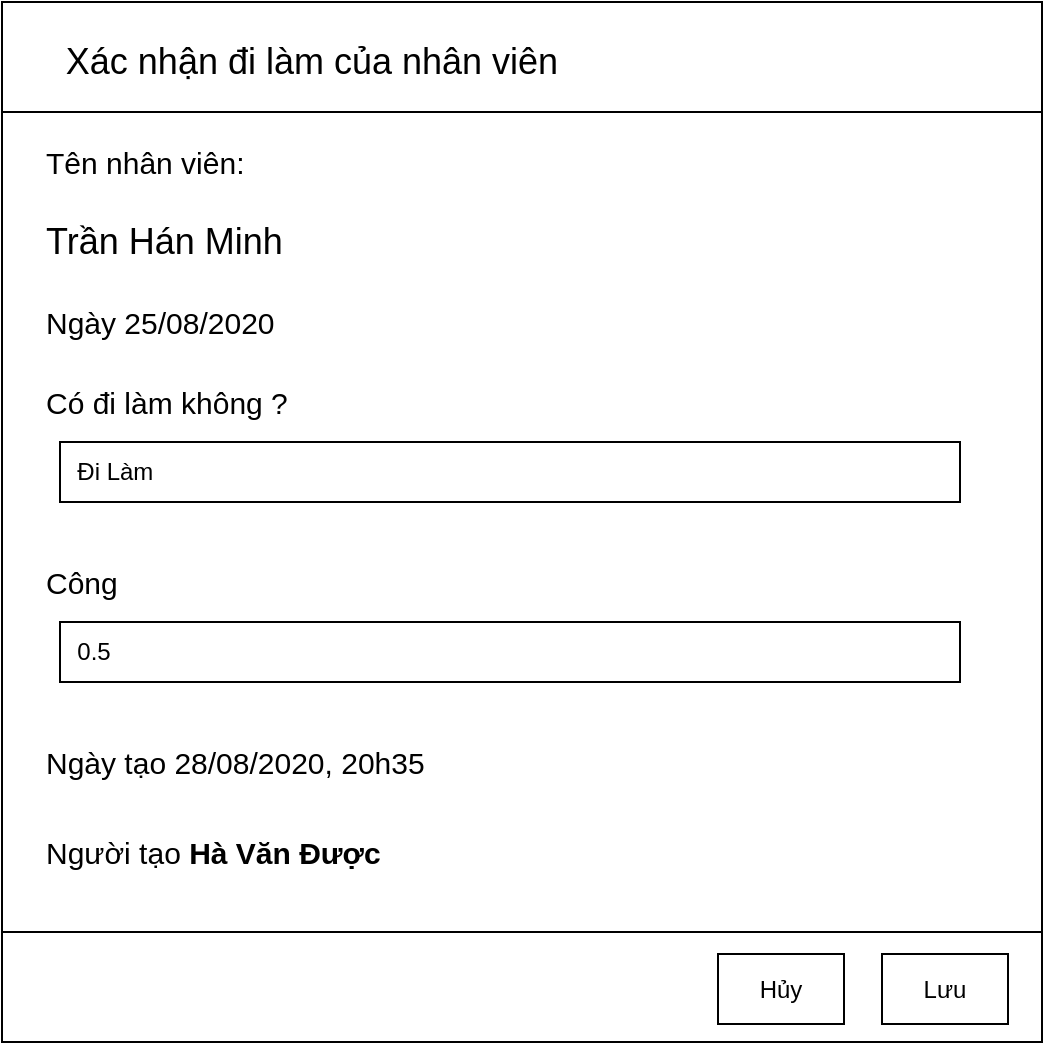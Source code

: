 <mxfile version="13.6.5" type="device"><diagram id="LBbAzYdKnTinw0-Asjdz" name="Page-1"><mxGraphModel dx="1483" dy="759" grid="1" gridSize="10" guides="1" tooltips="1" connect="1" arrows="1" fold="1" page="1" pageScale="1" pageWidth="827" pageHeight="1169" math="0" shadow="0"><root><mxCell id="0"/><mxCell id="1" parent="0"/><mxCell id="Tth0lLcGMlhmJDNIZV9p-1" value="" style="rounded=0;whiteSpace=wrap;html=1;" vertex="1" parent="1"><mxGeometry x="160" y="80" width="520" height="520" as="geometry"/></mxCell><mxCell id="Tth0lLcGMlhmJDNIZV9p-2" value="&lt;font style=&quot;font-size: 18px&quot;&gt;Xác nhận đi làm của nhân viên&lt;/font&gt;" style="text;html=1;strokeColor=none;fillColor=none;align=center;verticalAlign=middle;whiteSpace=wrap;rounded=0;" vertex="1" parent="1"><mxGeometry x="180" y="100" width="270" height="20" as="geometry"/></mxCell><mxCell id="Tth0lLcGMlhmJDNIZV9p-3" value="" style="line;strokeWidth=1;html=1;perimeter=backbonePerimeter;points=[];outlineConnect=0;" vertex="1" parent="1"><mxGeometry x="160" y="130" width="520" height="10" as="geometry"/></mxCell><mxCell id="Tth0lLcGMlhmJDNIZV9p-4" value="&lt;font style=&quot;font-size: 15px&quot;&gt;Tên nhân viên:&lt;/font&gt;" style="text;html=1;strokeColor=none;fillColor=none;align=left;verticalAlign=middle;whiteSpace=wrap;rounded=0;" vertex="1" parent="1"><mxGeometry x="180" y="150" width="160" height="20" as="geometry"/></mxCell><mxCell id="Tth0lLcGMlhmJDNIZV9p-5" value="&lt;font style=&quot;font-size: 18px&quot;&gt;Trần Hán Minh&lt;/font&gt;" style="text;html=1;strokeColor=none;fillColor=none;align=left;verticalAlign=middle;whiteSpace=wrap;rounded=0;" vertex="1" parent="1"><mxGeometry x="180" y="190" width="180" height="20" as="geometry"/></mxCell><mxCell id="Tth0lLcGMlhmJDNIZV9p-7" value="&lt;font style=&quot;font-size: 15px&quot;&gt;Ngày 25/08/2020&lt;/font&gt;" style="text;html=1;strokeColor=none;fillColor=none;align=left;verticalAlign=middle;whiteSpace=wrap;rounded=0;" vertex="1" parent="1"><mxGeometry x="180" y="230" width="160" height="20" as="geometry"/></mxCell><mxCell id="Tth0lLcGMlhmJDNIZV9p-8" value="&lt;font style=&quot;font-size: 15px&quot;&gt;Có đi làm không ?&lt;/font&gt;" style="text;html=1;strokeColor=none;fillColor=none;align=left;verticalAlign=middle;whiteSpace=wrap;rounded=0;" vertex="1" parent="1"><mxGeometry x="180" y="270" width="400" height="20" as="geometry"/></mxCell><mxCell id="Tth0lLcGMlhmJDNIZV9p-9" value="&amp;nbsp; Đi Làm" style="rounded=0;whiteSpace=wrap;html=1;strokeWidth=1;align=left;" vertex="1" parent="1"><mxGeometry x="189" y="300" width="450" height="30" as="geometry"/></mxCell><mxCell id="Tth0lLcGMlhmJDNIZV9p-10" value="&lt;font style=&quot;font-size: 15px&quot;&gt;Công&lt;/font&gt;" style="text;html=1;strokeColor=none;fillColor=none;align=left;verticalAlign=middle;whiteSpace=wrap;rounded=0;" vertex="1" parent="1"><mxGeometry x="180" y="360" width="160" height="20" as="geometry"/></mxCell><mxCell id="Tth0lLcGMlhmJDNIZV9p-11" value="&amp;nbsp; 0.5" style="rounded=0;whiteSpace=wrap;html=1;strokeWidth=1;align=left;" vertex="1" parent="1"><mxGeometry x="189" y="390" width="450" height="30" as="geometry"/></mxCell><mxCell id="Tth0lLcGMlhmJDNIZV9p-12" value="&lt;span style=&quot;font-size: 15px&quot;&gt;Ngày tạo 28/08/2020, 20h35&lt;/span&gt;" style="text;html=1;strokeColor=none;fillColor=none;align=left;verticalAlign=middle;whiteSpace=wrap;rounded=0;" vertex="1" parent="1"><mxGeometry x="180" y="450" width="450" height="20" as="geometry"/></mxCell><mxCell id="Tth0lLcGMlhmJDNIZV9p-13" value="&lt;font face=&quot;helvetica&quot;&gt;&lt;span style=&quot;font-size: 15px&quot;&gt;Người tạo &lt;b&gt;Hà Văn Được&lt;/b&gt;&lt;/span&gt;&lt;/font&gt;" style="text;whiteSpace=wrap;html=1;" vertex="1" parent="1"><mxGeometry x="180" y="490" width="220" height="30" as="geometry"/></mxCell><mxCell id="Tth0lLcGMlhmJDNIZV9p-14" value="" style="line;strokeWidth=1;html=1;perimeter=backbonePerimeter;points=[];outlineConnect=0;" vertex="1" parent="1"><mxGeometry x="160" y="540" width="520" height="10" as="geometry"/></mxCell><mxCell id="Tth0lLcGMlhmJDNIZV9p-15" value="Lưu" style="rounded=0;whiteSpace=wrap;html=1;strokeWidth=1;" vertex="1" parent="1"><mxGeometry x="600" y="556" width="63" height="35" as="geometry"/></mxCell><mxCell id="Tth0lLcGMlhmJDNIZV9p-16" value="Hủy" style="rounded=0;whiteSpace=wrap;html=1;strokeWidth=1;" vertex="1" parent="1"><mxGeometry x="518" y="556" width="63" height="35" as="geometry"/></mxCell></root></mxGraphModel></diagram></mxfile>